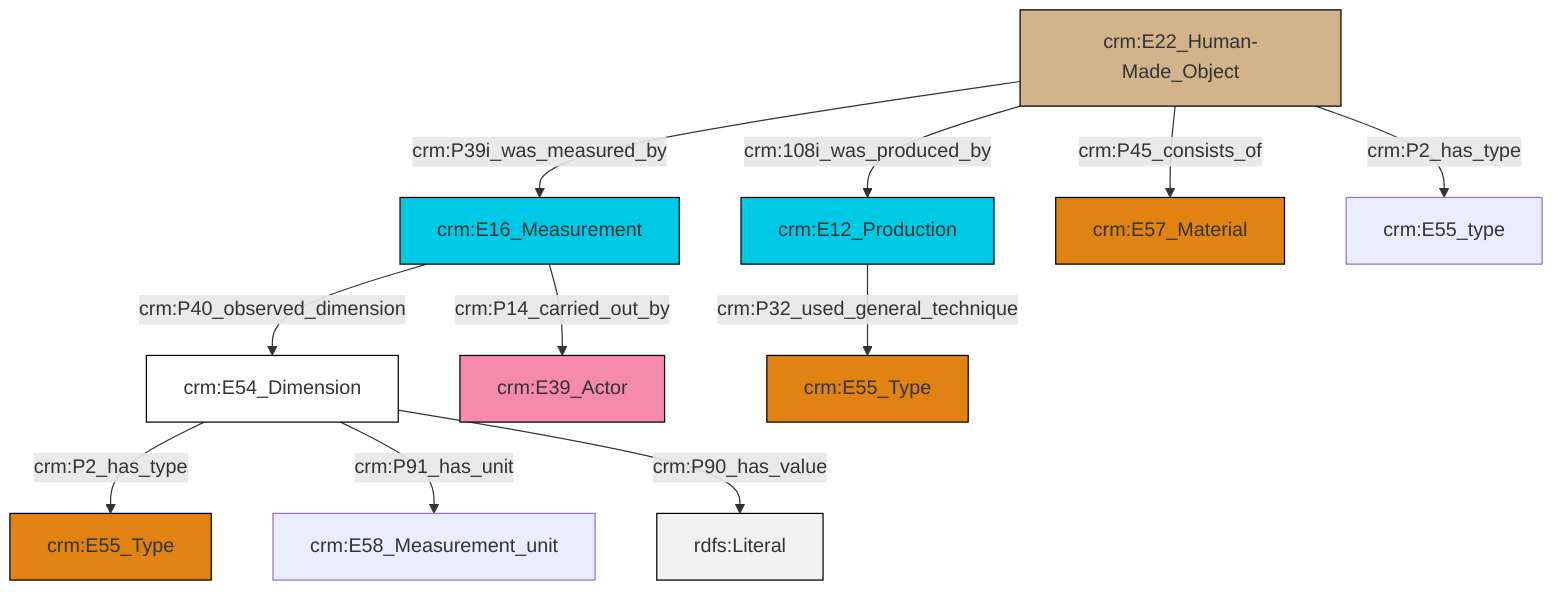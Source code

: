 graph TD
classDef Literal fill:#f2f2f2,stroke:#000000;
classDef CRM_Entity fill:#FFFFFF,stroke:#000000;
classDef Temporal_Entity fill:#00C9E6, stroke:#000000;
classDef Type fill:#E18312, stroke:#000000;
classDef Time-Span fill:#2C9C91, stroke:#000000;
classDef Appellation fill:#FFEB7F, stroke:#000000;
classDef Place fill:#008836, stroke:#000000;
classDef Persistent_Item fill:#B266B2, stroke:#000000;
classDef Conceptual_Object fill:#FFD700, stroke:#000000;
classDef Physical_Thing fill:#D2B48C, stroke:#000000;
classDef Actor fill:#f58aad, stroke:#000000;
classDef PC_Classes fill:#4ce600, stroke:#000000;
classDef Multi fill:#cccccc,stroke:#000000;

2["crm:E16_Measurement"]:::Temporal_Entity -->|crm:P40_observed_dimension| 3["crm:E54_Dimension"]:::CRM_Entity
3["crm:E54_Dimension"]:::CRM_Entity -->|crm:P2_has_type| 4["crm:E55_Type"]:::Type
2["crm:E16_Measurement"]:::Temporal_Entity -->|crm:P14_carried_out_by| 6["crm:E39_Actor"]:::Actor
3["crm:E54_Dimension"]:::CRM_Entity -->|crm:P91_has_unit| 9["crm:E58_Measurement_unit"]:::Default
12["crm:E22_Human-Made_Object"]:::Physical_Thing -->|crm:P39i_was_measured_by| 2["crm:E16_Measurement"]:::Temporal_Entity
12["crm:E22_Human-Made_Object"]:::Physical_Thing -->|crm:P45_consists_of| 13["crm:E57_Material"]:::Type
12["crm:E22_Human-Made_Object"]:::Physical_Thing -->|crm:108i_was_produced_by| 0["crm:E12_Production"]:::Temporal_Entity
12["crm:E22_Human-Made_Object"]:::Physical_Thing -->|crm:P2_has_type| 17["crm:E55_type"]:::Default
0["crm:E12_Production"]:::Temporal_Entity -->|crm:P32_used_general_technique| 7["crm:E55_Type"]:::Type
3["crm:E54_Dimension"]:::CRM_Entity -->|crm:P90_has_value| 19[rdfs:Literal]:::Literal